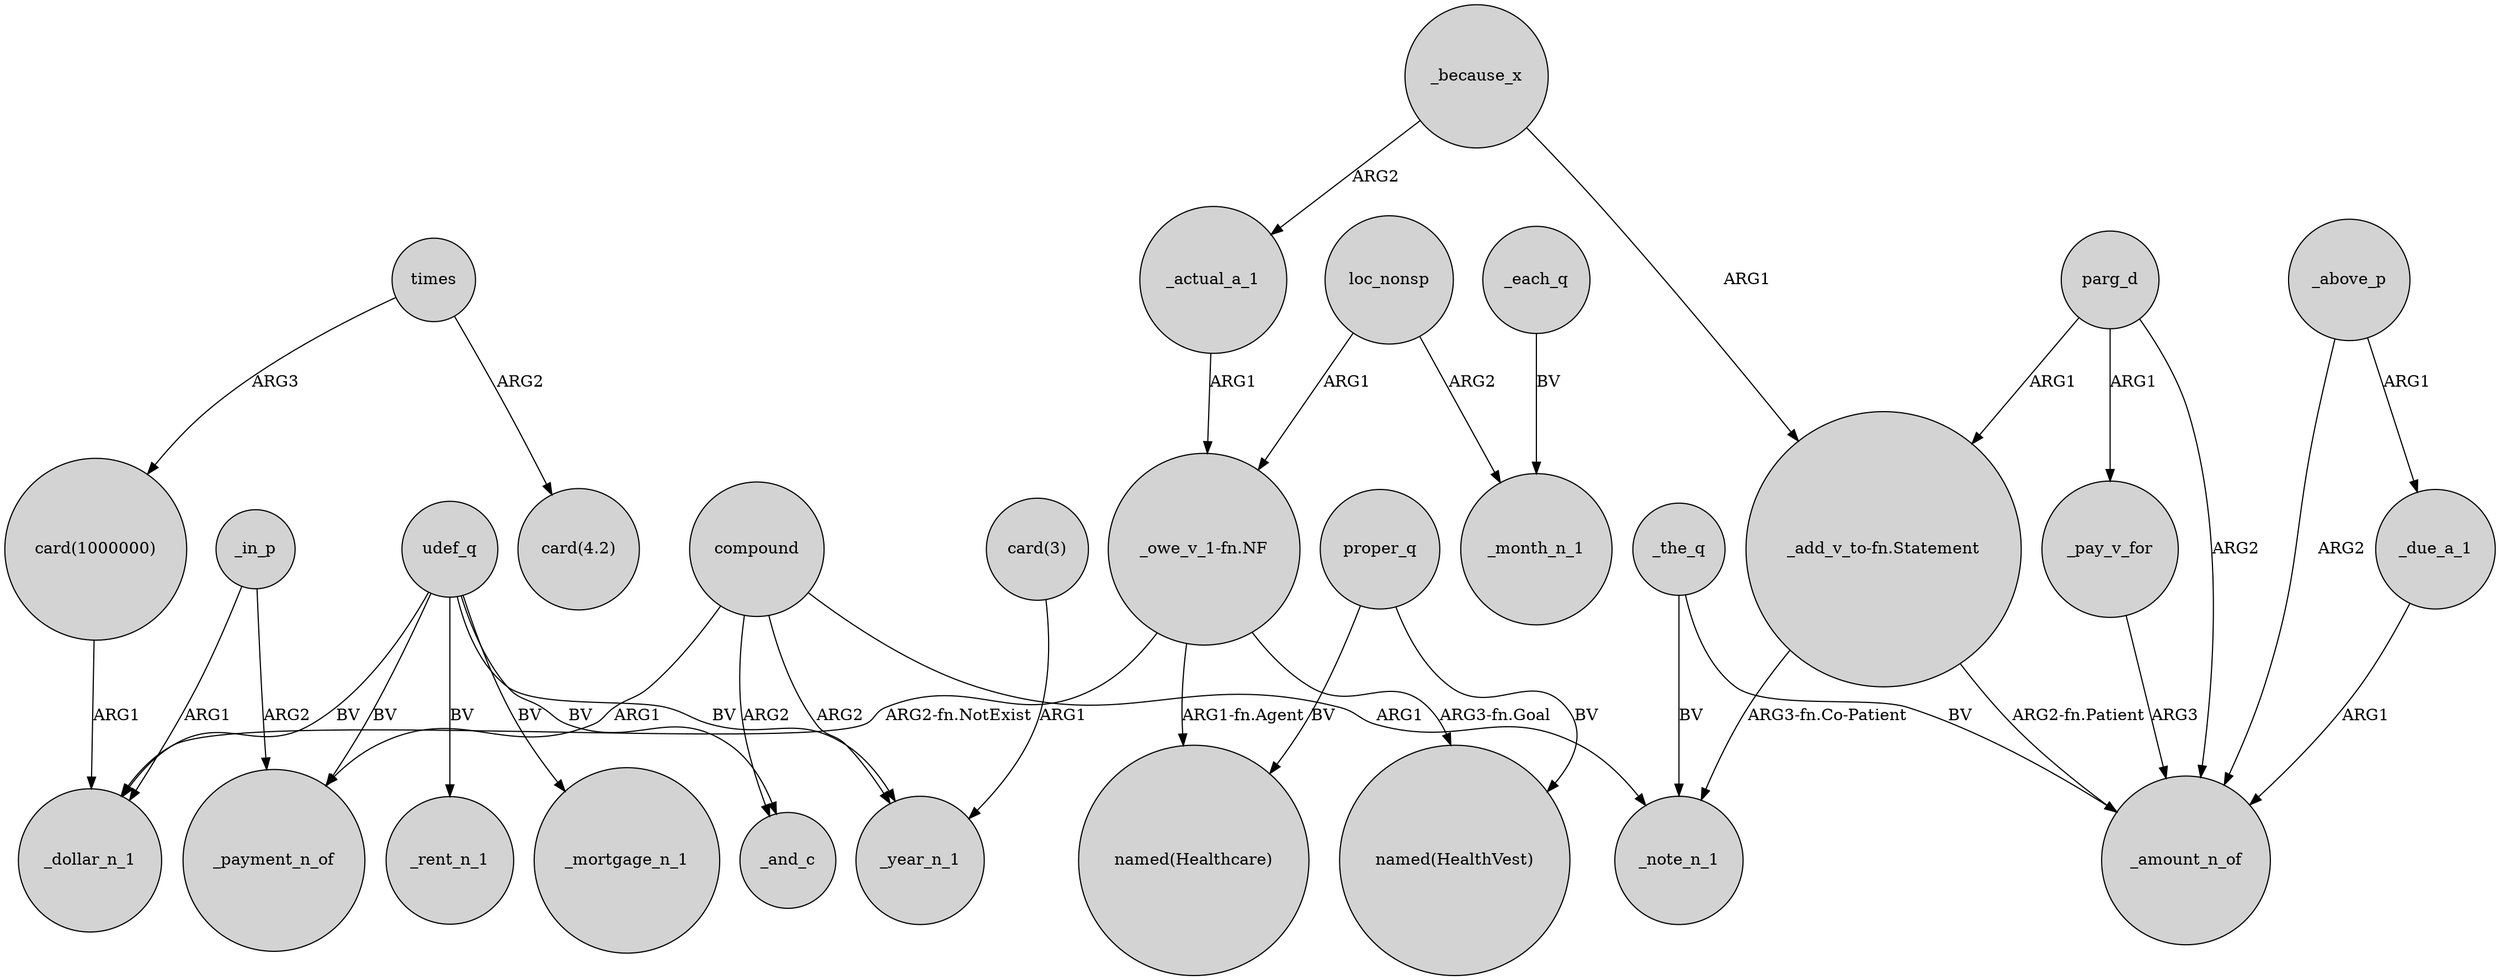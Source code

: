 digraph {
	node [shape=circle style=filled]
	"card(1000000)" -> _dollar_n_1 [label=ARG1]
	_in_p -> _payment_n_of [label=ARG2]
	_above_p -> _due_a_1 [label=ARG1]
	udef_q -> _rent_n_1 [label=BV]
	"_owe_v_1-fn.NF" -> "named(Healthcare)" [label="ARG1-fn.Agent"]
	udef_q -> _mortgage_n_1 [label=BV]
	_each_q -> _month_n_1 [label=BV]
	_the_q -> _amount_n_of [label=BV]
	compound -> _note_n_1 [label=ARG1]
	"_add_v_to-fn.Statement" -> _amount_n_of [label="ARG2-fn.Patient"]
	_pay_v_for -> _amount_n_of [label=ARG3]
	parg_d -> "_add_v_to-fn.Statement" [label=ARG1]
	_because_x -> _actual_a_1 [label=ARG2]
	_the_q -> _note_n_1 [label=BV]
	"_owe_v_1-fn.NF" -> "named(HealthVest)" [label="ARG3-fn.Goal"]
	_due_a_1 -> _amount_n_of [label=ARG1]
	udef_q -> _payment_n_of [label=BV]
	times -> "card(4.2)" [label=ARG2]
	"_owe_v_1-fn.NF" -> _dollar_n_1 [label="ARG2-fn.NotExist"]
	compound -> _and_c [label=ARG2]
	_because_x -> "_add_v_to-fn.Statement" [label=ARG1]
	times -> "card(1000000)" [label=ARG3]
	compound -> _payment_n_of [label=ARG1]
	"card(3)" -> _year_n_1 [label=ARG1]
	_actual_a_1 -> "_owe_v_1-fn.NF" [label=ARG1]
	compound -> _year_n_1 [label=ARG2]
	parg_d -> _amount_n_of [label=ARG2]
	udef_q -> _year_n_1 [label=BV]
	_in_p -> _dollar_n_1 [label=ARG1]
	_above_p -> _amount_n_of [label=ARG2]
	loc_nonsp -> "_owe_v_1-fn.NF" [label=ARG1]
	proper_q -> "named(Healthcare)" [label=BV]
	loc_nonsp -> _month_n_1 [label=ARG2]
	udef_q -> _and_c [label=BV]
	proper_q -> "named(HealthVest)" [label=BV]
	parg_d -> _pay_v_for [label=ARG1]
	udef_q -> _dollar_n_1 [label=BV]
	"_add_v_to-fn.Statement" -> _note_n_1 [label="ARG3-fn.Co-Patient"]
}
